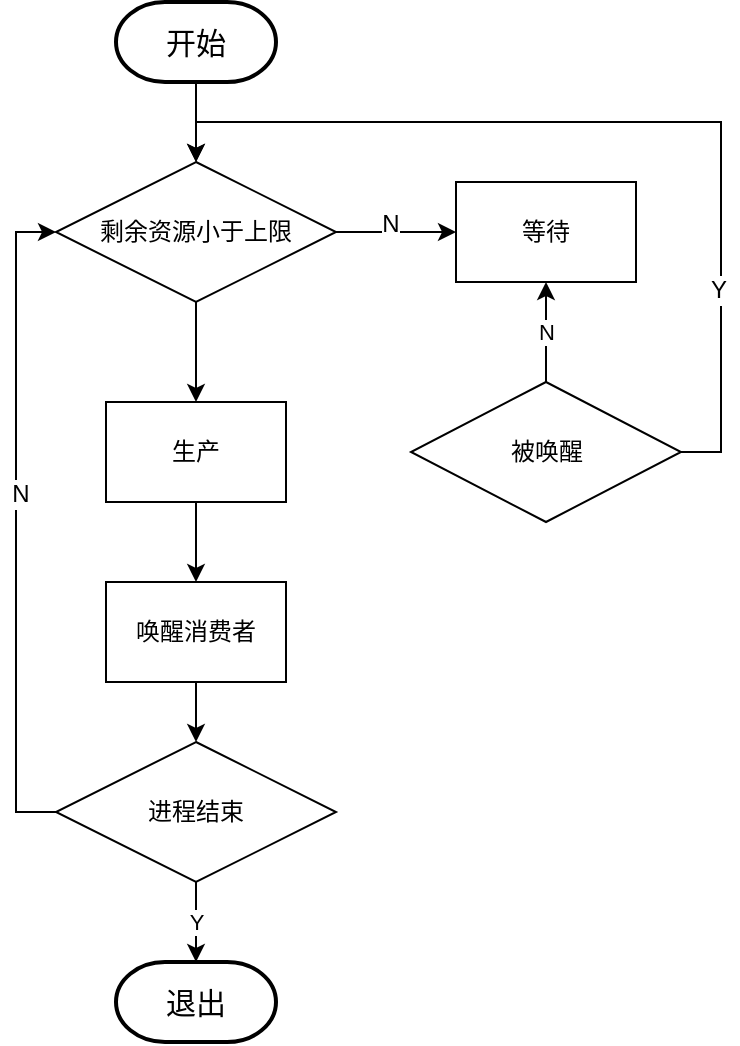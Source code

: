<mxfile version="12.4.2" type="device" pages="1"><diagram id="Sxn1tfMiez833-963xeR" name="第 1 页"><mxGraphModel dx="881" dy="666" grid="1" gridSize="10" guides="1" tooltips="1" connect="1" arrows="1" fold="1" page="1" pageScale="1" pageWidth="1920" pageHeight="1200" math="0" shadow="0"><root><mxCell id="0"/><mxCell id="1" parent="0"/><mxCell id="HfZMuROmcx2UkTR1QaF2-1" style="edgeStyle=orthogonalEdgeStyle;rounded=0;orthogonalLoop=1;jettySize=auto;html=1;exitX=0.5;exitY=1;exitDx=0;exitDy=0;exitPerimeter=0;entryX=0.5;entryY=0;entryDx=0;entryDy=0;" parent="1" source="HfZMuROmcx2UkTR1QaF2-2" target="HfZMuROmcx2UkTR1QaF2-6" edge="1"><mxGeometry relative="1" as="geometry"/></mxCell><mxCell id="HfZMuROmcx2UkTR1QaF2-2" value="&lt;font style=&quot;font-size: 15px&quot;&gt;开始&lt;/font&gt;" style="strokeWidth=2;html=1;shape=mxgraph.flowchart.terminator;whiteSpace=wrap;" parent="1" vertex="1"><mxGeometry x="380" y="210" width="80" height="40" as="geometry"/></mxCell><mxCell id="HfZMuROmcx2UkTR1QaF2-3" style="edgeStyle=orthogonalEdgeStyle;rounded=0;orthogonalLoop=1;jettySize=auto;html=1;exitX=1;exitY=0.5;exitDx=0;exitDy=0;entryX=0;entryY=0.5;entryDx=0;entryDy=0;" parent="1" source="HfZMuROmcx2UkTR1QaF2-6" target="HfZMuROmcx2UkTR1QaF2-7" edge="1"><mxGeometry relative="1" as="geometry"/></mxCell><mxCell id="HfZMuROmcx2UkTR1QaF2-4" value="N" style="text;html=1;align=center;verticalAlign=middle;resizable=0;points=[];;labelBackgroundColor=#ffffff;" parent="HfZMuROmcx2UkTR1QaF2-3" vertex="1" connectable="0"><mxGeometry x="-0.1" y="4" relative="1" as="geometry"><mxPoint as="offset"/></mxGeometry></mxCell><mxCell id="HfZMuROmcx2UkTR1QaF2-5" style="edgeStyle=orthogonalEdgeStyle;rounded=0;orthogonalLoop=1;jettySize=auto;html=1;exitX=0.5;exitY=1;exitDx=0;exitDy=0;" parent="1" source="HfZMuROmcx2UkTR1QaF2-6" target="HfZMuROmcx2UkTR1QaF2-13" edge="1"><mxGeometry relative="1" as="geometry"/></mxCell><mxCell id="HfZMuROmcx2UkTR1QaF2-6" value="剩余资源小于上限" style="rhombus;whiteSpace=wrap;html=1;" parent="1" vertex="1"><mxGeometry x="350" y="290" width="140" height="70" as="geometry"/></mxCell><mxCell id="HfZMuROmcx2UkTR1QaF2-7" value="等待" style="rounded=0;whiteSpace=wrap;html=1;" parent="1" vertex="1"><mxGeometry x="550" y="300" width="90" height="50" as="geometry"/></mxCell><mxCell id="HfZMuROmcx2UkTR1QaF2-8" style="edgeStyle=orthogonalEdgeStyle;rounded=0;orthogonalLoop=1;jettySize=auto;html=1;exitX=1;exitY=0.5;exitDx=0;exitDy=0;entryX=0.5;entryY=0;entryDx=0;entryDy=0;" parent="1" source="HfZMuROmcx2UkTR1QaF2-11" target="HfZMuROmcx2UkTR1QaF2-6" edge="1"><mxGeometry relative="1" as="geometry"/></mxCell><mxCell id="HfZMuROmcx2UkTR1QaF2-9" value="Y" style="text;html=1;align=center;verticalAlign=middle;resizable=0;points=[];;labelBackgroundColor=#ffffff;" parent="HfZMuROmcx2UkTR1QaF2-8" vertex="1" connectable="0"><mxGeometry x="-0.568" y="2" relative="1" as="geometry"><mxPoint as="offset"/></mxGeometry></mxCell><mxCell id="HfZMuROmcx2UkTR1QaF2-10" value="N" style="edgeStyle=orthogonalEdgeStyle;rounded=0;orthogonalLoop=1;jettySize=auto;html=1;exitX=0.5;exitY=0;exitDx=0;exitDy=0;" parent="1" source="HfZMuROmcx2UkTR1QaF2-11" target="HfZMuROmcx2UkTR1QaF2-7" edge="1"><mxGeometry relative="1" as="geometry"/></mxCell><mxCell id="HfZMuROmcx2UkTR1QaF2-11" value="被唤醒" style="rhombus;whiteSpace=wrap;html=1;" parent="1" vertex="1"><mxGeometry x="527.5" y="400" width="135" height="70" as="geometry"/></mxCell><mxCell id="yce8kNZuzPnNZujqWL5x-4" style="edgeStyle=orthogonalEdgeStyle;rounded=0;orthogonalLoop=1;jettySize=auto;html=1;exitX=0.5;exitY=1;exitDx=0;exitDy=0;" edge="1" parent="1" source="HfZMuROmcx2UkTR1QaF2-13" target="yce8kNZuzPnNZujqWL5x-3"><mxGeometry relative="1" as="geometry"/></mxCell><mxCell id="HfZMuROmcx2UkTR1QaF2-13" value="生产" style="rounded=0;whiteSpace=wrap;html=1;" parent="1" vertex="1"><mxGeometry x="375" y="410" width="90" height="50" as="geometry"/></mxCell><mxCell id="HfZMuROmcx2UkTR1QaF2-16" style="edgeStyle=orthogonalEdgeStyle;rounded=0;orthogonalLoop=1;jettySize=auto;html=1;exitX=0.5;exitY=1;exitDx=0;exitDy=0;" parent="1" source="HfZMuROmcx2UkTR1QaF2-17" edge="1"><mxGeometry relative="1" as="geometry"><mxPoint x="420" y="620" as="targetPoint"/></mxGeometry></mxCell><mxCell id="yce8kNZuzPnNZujqWL5x-2" value="Y" style="text;html=1;align=center;verticalAlign=middle;resizable=0;points=[];;labelBackgroundColor=#ffffff;" vertex="1" connectable="0" parent="HfZMuROmcx2UkTR1QaF2-16"><mxGeometry x="-0.4" relative="1" as="geometry"><mxPoint as="offset"/></mxGeometry></mxCell><mxCell id="HfZMuROmcx2UkTR1QaF2-19" style="edgeStyle=orthogonalEdgeStyle;rounded=0;orthogonalLoop=1;jettySize=auto;html=1;exitX=0;exitY=0.5;exitDx=0;exitDy=0;entryX=0;entryY=0.5;entryDx=0;entryDy=0;" parent="1" source="HfZMuROmcx2UkTR1QaF2-17" target="HfZMuROmcx2UkTR1QaF2-6" edge="1"><mxGeometry relative="1" as="geometry"/></mxCell><mxCell id="yce8kNZuzPnNZujqWL5x-1" value="N" style="text;html=1;align=center;verticalAlign=middle;resizable=0;points=[];;labelBackgroundColor=#ffffff;" vertex="1" connectable="0" parent="HfZMuROmcx2UkTR1QaF2-19"><mxGeometry x="0.085" y="-2" relative="1" as="geometry"><mxPoint as="offset"/></mxGeometry></mxCell><mxCell id="yce8kNZuzPnNZujqWL5x-6" value="Y" style="edgeStyle=orthogonalEdgeStyle;rounded=0;orthogonalLoop=1;jettySize=auto;html=1;exitX=0.5;exitY=1;exitDx=0;exitDy=0;" edge="1" parent="1" source="HfZMuROmcx2UkTR1QaF2-17" target="HfZMuROmcx2UkTR1QaF2-18"><mxGeometry relative="1" as="geometry"/></mxCell><mxCell id="HfZMuROmcx2UkTR1QaF2-17" value="进程结束" style="rhombus;whiteSpace=wrap;html=1;" parent="1" vertex="1"><mxGeometry x="350" y="580" width="140" height="70" as="geometry"/></mxCell><mxCell id="HfZMuROmcx2UkTR1QaF2-18" value="&lt;span style=&quot;font-size: 15px&quot;&gt;退出&lt;/span&gt;" style="strokeWidth=2;html=1;shape=mxgraph.flowchart.terminator;whiteSpace=wrap;" parent="1" vertex="1"><mxGeometry x="380" y="690" width="80" height="40" as="geometry"/></mxCell><mxCell id="yce8kNZuzPnNZujqWL5x-5" style="edgeStyle=orthogonalEdgeStyle;rounded=0;orthogonalLoop=1;jettySize=auto;html=1;exitX=0.5;exitY=1;exitDx=0;exitDy=0;" edge="1" parent="1" source="yce8kNZuzPnNZujqWL5x-3" target="HfZMuROmcx2UkTR1QaF2-17"><mxGeometry relative="1" as="geometry"/></mxCell><mxCell id="yce8kNZuzPnNZujqWL5x-3" value="唤醒消费者" style="rounded=0;whiteSpace=wrap;html=1;" vertex="1" parent="1"><mxGeometry x="375" y="500" width="90" height="50" as="geometry"/></mxCell></root></mxGraphModel></diagram></mxfile>